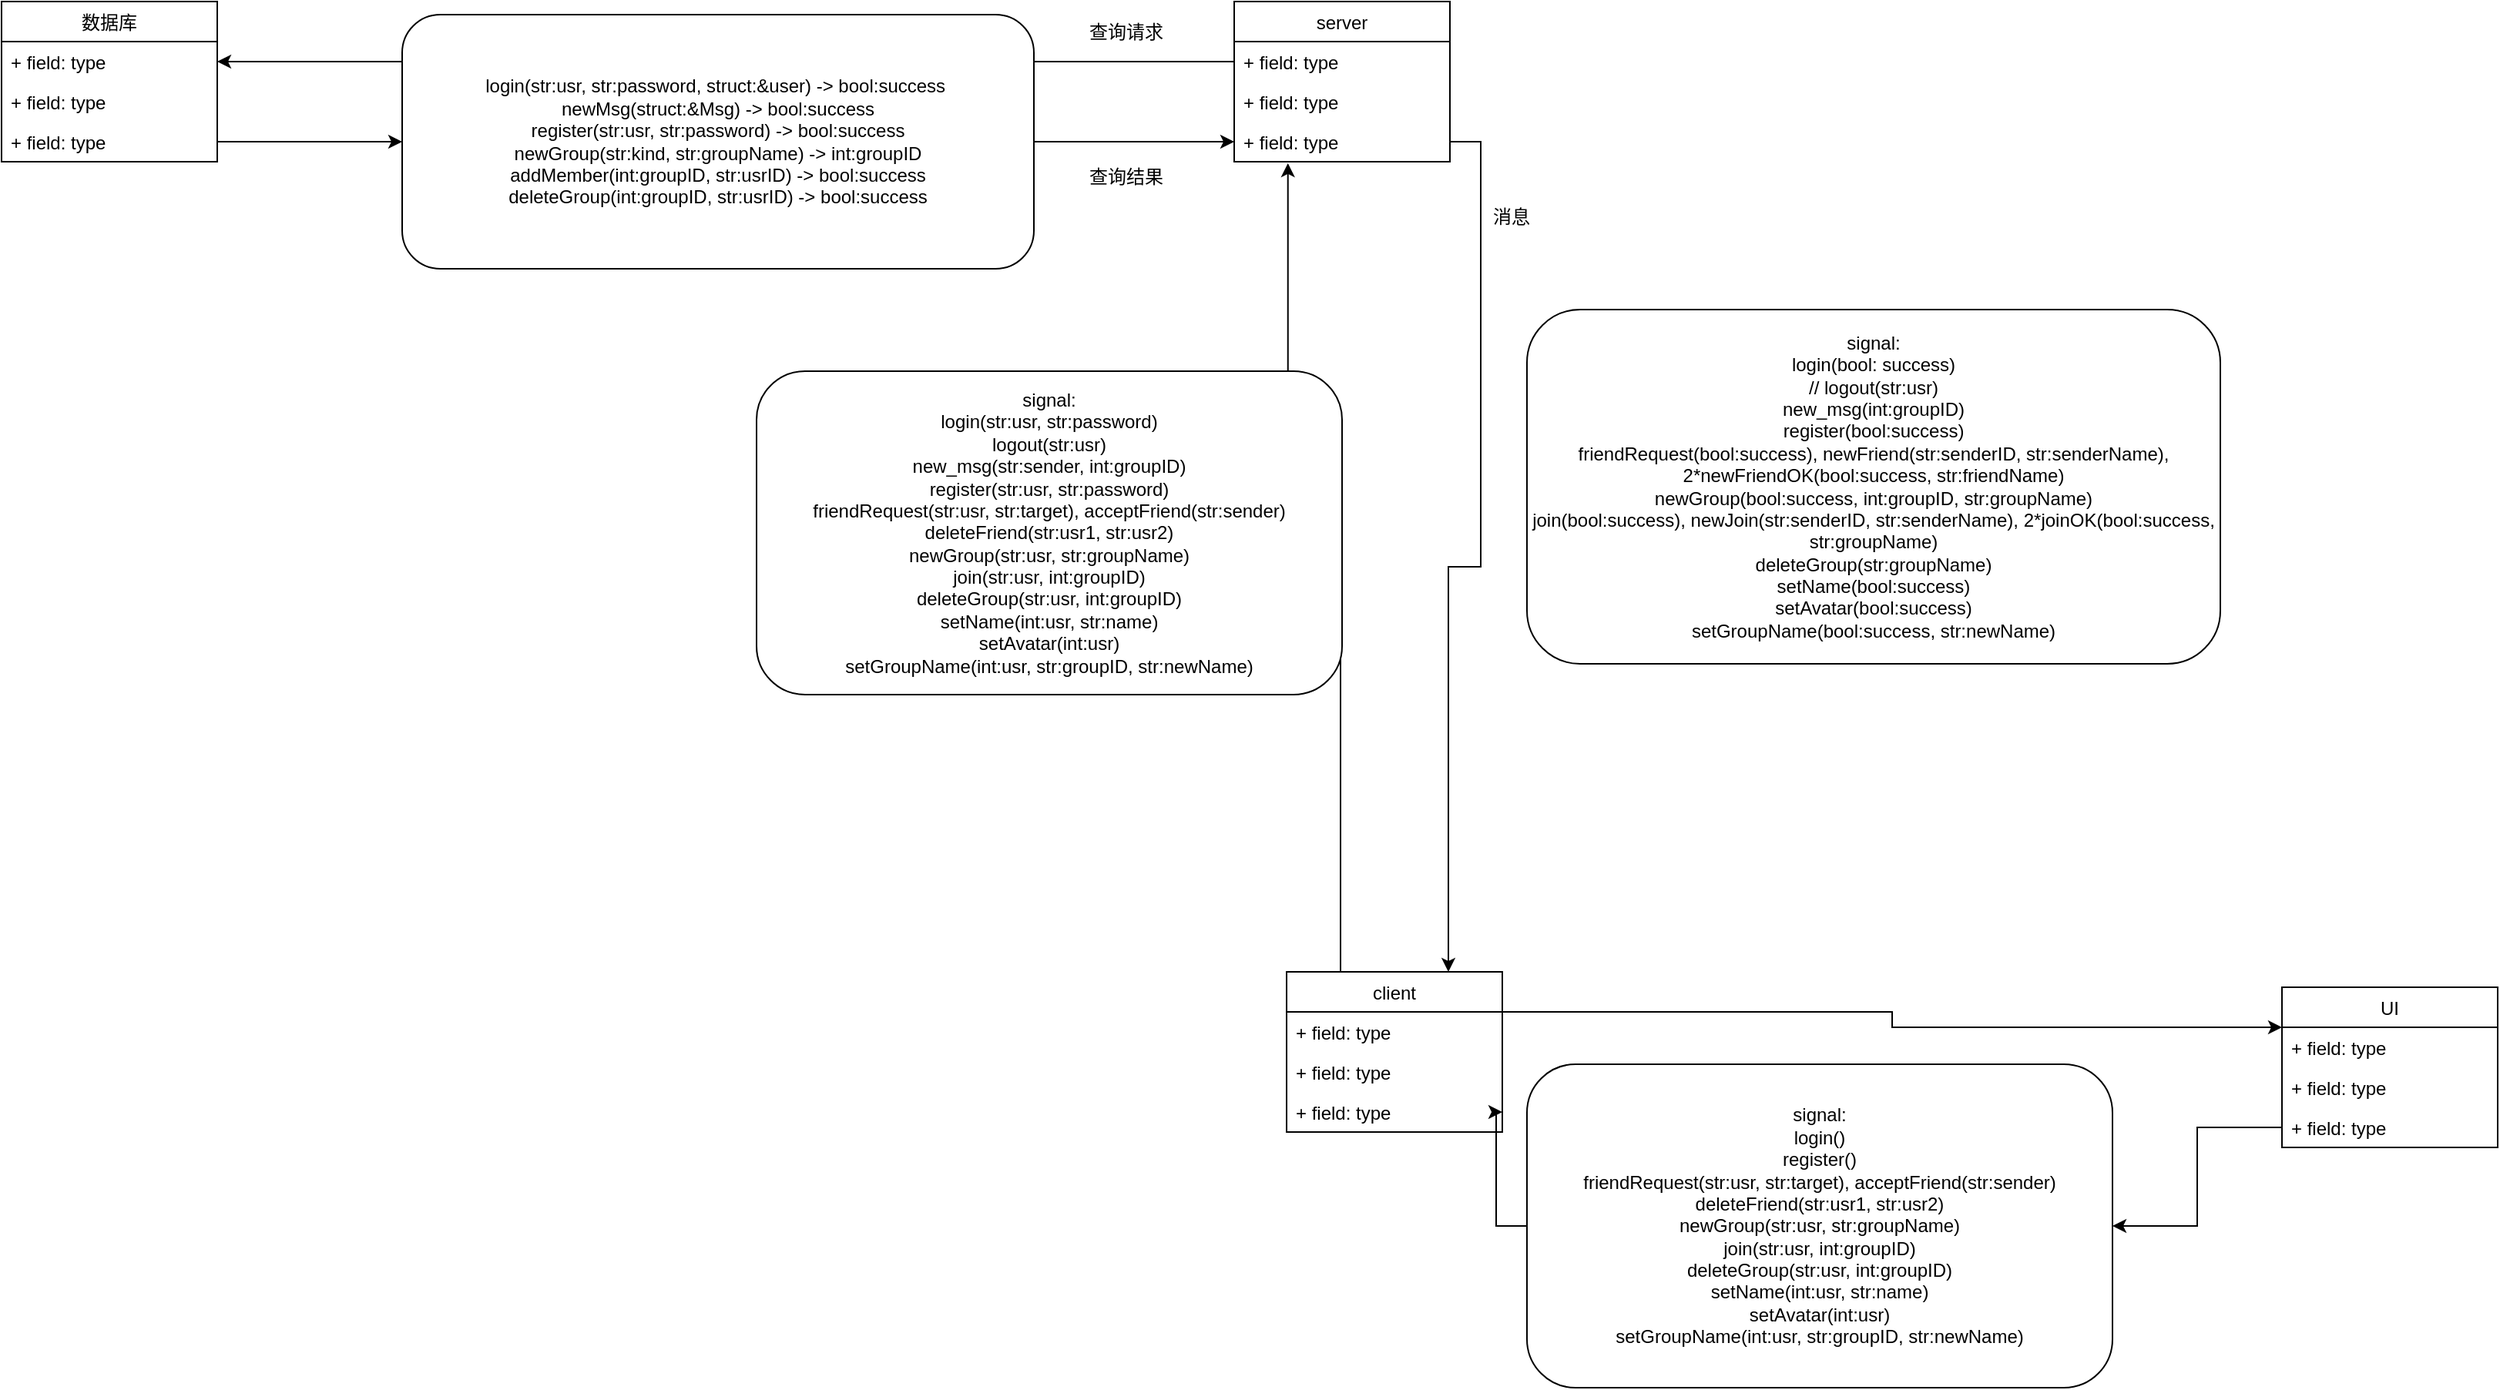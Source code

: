 <mxfile version="14.4.3" type="device"><diagram id="tYmSSS0nlYRlMyXoPDBJ" name="第 1 页"><mxGraphModel dx="1880" dy="501" grid="1" gridSize="10" guides="1" tooltips="1" connect="1" arrows="1" fold="1" page="1" pageScale="1" pageWidth="827" pageHeight="1169" math="0" shadow="0"><root><mxCell id="0"/><mxCell id="1" parent="0"/><mxCell id="zQoEK5vfrSPoRKYmrjwU-1" value="数据库" style="swimlane;fontStyle=0;childLayout=stackLayout;horizontal=1;startSize=26;fillColor=none;horizontalStack=0;resizeParent=1;resizeParentMax=0;resizeLast=0;collapsible=1;marginBottom=0;" parent="1" vertex="1"><mxGeometry x="-490" y="230" width="140" height="104" as="geometry"/></mxCell><mxCell id="zQoEK5vfrSPoRKYmrjwU-2" value="+ field: type" style="text;strokeColor=none;fillColor=none;align=left;verticalAlign=top;spacingLeft=4;spacingRight=4;overflow=hidden;rotatable=0;points=[[0,0.5],[1,0.5]];portConstraint=eastwest;" parent="zQoEK5vfrSPoRKYmrjwU-1" vertex="1"><mxGeometry y="26" width="140" height="26" as="geometry"/></mxCell><mxCell id="zQoEK5vfrSPoRKYmrjwU-3" value="+ field: type" style="text;strokeColor=none;fillColor=none;align=left;verticalAlign=top;spacingLeft=4;spacingRight=4;overflow=hidden;rotatable=0;points=[[0,0.5],[1,0.5]];portConstraint=eastwest;" parent="zQoEK5vfrSPoRKYmrjwU-1" vertex="1"><mxGeometry y="52" width="140" height="26" as="geometry"/></mxCell><mxCell id="zQoEK5vfrSPoRKYmrjwU-4" value="+ field: type" style="text;strokeColor=none;fillColor=none;align=left;verticalAlign=top;spacingLeft=4;spacingRight=4;overflow=hidden;rotatable=0;points=[[0,0.5],[1,0.5]];portConstraint=eastwest;" parent="zQoEK5vfrSPoRKYmrjwU-1" vertex="1"><mxGeometry y="78" width="140" height="26" as="geometry"/></mxCell><mxCell id="zQoEK5vfrSPoRKYmrjwU-5" value="server" style="swimlane;fontStyle=0;childLayout=stackLayout;horizontal=1;startSize=26;fillColor=none;horizontalStack=0;resizeParent=1;resizeParentMax=0;resizeLast=0;collapsible=1;marginBottom=0;" parent="1" vertex="1"><mxGeometry x="310" y="230" width="140" height="104" as="geometry"/></mxCell><mxCell id="zQoEK5vfrSPoRKYmrjwU-6" value="+ field: type" style="text;strokeColor=none;fillColor=none;align=left;verticalAlign=top;spacingLeft=4;spacingRight=4;overflow=hidden;rotatable=0;points=[[0,0.5],[1,0.5]];portConstraint=eastwest;" parent="zQoEK5vfrSPoRKYmrjwU-5" vertex="1"><mxGeometry y="26" width="140" height="26" as="geometry"/></mxCell><mxCell id="zQoEK5vfrSPoRKYmrjwU-7" value="+ field: type" style="text;strokeColor=none;fillColor=none;align=left;verticalAlign=top;spacingLeft=4;spacingRight=4;overflow=hidden;rotatable=0;points=[[0,0.5],[1,0.5]];portConstraint=eastwest;" parent="zQoEK5vfrSPoRKYmrjwU-5" vertex="1"><mxGeometry y="52" width="140" height="26" as="geometry"/></mxCell><mxCell id="zQoEK5vfrSPoRKYmrjwU-8" value="+ field: type" style="text;strokeColor=none;fillColor=none;align=left;verticalAlign=top;spacingLeft=4;spacingRight=4;overflow=hidden;rotatable=0;points=[[0,0.5],[1,0.5]];portConstraint=eastwest;" parent="zQoEK5vfrSPoRKYmrjwU-5" vertex="1"><mxGeometry y="78" width="140" height="26" as="geometry"/></mxCell><mxCell id="zQoEK5vfrSPoRKYmrjwU-18" style="edgeStyle=orthogonalEdgeStyle;rounded=0;orthogonalLoop=1;jettySize=auto;html=1;exitX=1;exitY=0.25;exitDx=0;exitDy=0;entryX=0;entryY=0.25;entryDx=0;entryDy=0;" parent="1" source="zQoEK5vfrSPoRKYmrjwU-9" target="zQoEK5vfrSPoRKYmrjwU-13" edge="1"><mxGeometry relative="1" as="geometry"/></mxCell><mxCell id="zQoEK5vfrSPoRKYmrjwU-22" style="edgeStyle=orthogonalEdgeStyle;rounded=0;orthogonalLoop=1;jettySize=auto;html=1;exitX=0.25;exitY=0;exitDx=0;exitDy=0;entryX=0.249;entryY=1.038;entryDx=0;entryDy=0;entryPerimeter=0;" parent="1" source="zQoEK5vfrSPoRKYmrjwU-9" target="zQoEK5vfrSPoRKYmrjwU-8" edge="1"><mxGeometry relative="1" as="geometry"/></mxCell><mxCell id="zQoEK5vfrSPoRKYmrjwU-9" value="client" style="swimlane;fontStyle=0;childLayout=stackLayout;horizontal=1;startSize=26;fillColor=none;horizontalStack=0;resizeParent=1;resizeParentMax=0;resizeLast=0;collapsible=1;marginBottom=0;" parent="1" vertex="1"><mxGeometry x="344" y="860" width="140" height="104" as="geometry"/></mxCell><mxCell id="zQoEK5vfrSPoRKYmrjwU-10" value="+ field: type" style="text;strokeColor=none;fillColor=none;align=left;verticalAlign=top;spacingLeft=4;spacingRight=4;overflow=hidden;rotatable=0;points=[[0,0.5],[1,0.5]];portConstraint=eastwest;" parent="zQoEK5vfrSPoRKYmrjwU-9" vertex="1"><mxGeometry y="26" width="140" height="26" as="geometry"/></mxCell><mxCell id="zQoEK5vfrSPoRKYmrjwU-11" value="+ field: type" style="text;strokeColor=none;fillColor=none;align=left;verticalAlign=top;spacingLeft=4;spacingRight=4;overflow=hidden;rotatable=0;points=[[0,0.5],[1,0.5]];portConstraint=eastwest;" parent="zQoEK5vfrSPoRKYmrjwU-9" vertex="1"><mxGeometry y="52" width="140" height="26" as="geometry"/></mxCell><mxCell id="zQoEK5vfrSPoRKYmrjwU-12" value="+ field: type" style="text;strokeColor=none;fillColor=none;align=left;verticalAlign=top;spacingLeft=4;spacingRight=4;overflow=hidden;rotatable=0;points=[[0,0.5],[1,0.5]];portConstraint=eastwest;" parent="zQoEK5vfrSPoRKYmrjwU-9" vertex="1"><mxGeometry y="78" width="140" height="26" as="geometry"/></mxCell><mxCell id="zQoEK5vfrSPoRKYmrjwU-13" value="UI" style="swimlane;fontStyle=0;childLayout=stackLayout;horizontal=1;startSize=26;fillColor=none;horizontalStack=0;resizeParent=1;resizeParentMax=0;resizeLast=0;collapsible=1;marginBottom=0;" parent="1" vertex="1"><mxGeometry x="990" y="870" width="140" height="104" as="geometry"/></mxCell><mxCell id="zQoEK5vfrSPoRKYmrjwU-14" value="+ field: type" style="text;strokeColor=none;fillColor=none;align=left;verticalAlign=top;spacingLeft=4;spacingRight=4;overflow=hidden;rotatable=0;points=[[0,0.5],[1,0.5]];portConstraint=eastwest;" parent="zQoEK5vfrSPoRKYmrjwU-13" vertex="1"><mxGeometry y="26" width="140" height="26" as="geometry"/></mxCell><mxCell id="zQoEK5vfrSPoRKYmrjwU-15" value="+ field: type" style="text;strokeColor=none;fillColor=none;align=left;verticalAlign=top;spacingLeft=4;spacingRight=4;overflow=hidden;rotatable=0;points=[[0,0.5],[1,0.5]];portConstraint=eastwest;" parent="zQoEK5vfrSPoRKYmrjwU-13" vertex="1"><mxGeometry y="52" width="140" height="26" as="geometry"/></mxCell><mxCell id="zQoEK5vfrSPoRKYmrjwU-16" value="+ field: type" style="text;strokeColor=none;fillColor=none;align=left;verticalAlign=top;spacingLeft=4;spacingRight=4;overflow=hidden;rotatable=0;points=[[0,0.5],[1,0.5]];portConstraint=eastwest;" parent="zQoEK5vfrSPoRKYmrjwU-13" vertex="1"><mxGeometry y="78" width="140" height="26" as="geometry"/></mxCell><mxCell id="zQoEK5vfrSPoRKYmrjwU-19" style="edgeStyle=orthogonalEdgeStyle;rounded=0;orthogonalLoop=1;jettySize=auto;html=1;exitX=0;exitY=0.5;exitDx=0;exitDy=0;entryX=1;entryY=0.5;entryDx=0;entryDy=0;" parent="1" source="zQoEK5vfrSPoRKYmrjwU-34" target="zQoEK5vfrSPoRKYmrjwU-12" edge="1"><mxGeometry relative="1" as="geometry"/></mxCell><mxCell id="zQoEK5vfrSPoRKYmrjwU-20" style="edgeStyle=orthogonalEdgeStyle;rounded=0;orthogonalLoop=1;jettySize=auto;html=1;exitX=0;exitY=0.5;exitDx=0;exitDy=0;entryX=1;entryY=0.5;entryDx=0;entryDy=0;" parent="1" source="zQoEK5vfrSPoRKYmrjwU-6" target="zQoEK5vfrSPoRKYmrjwU-2" edge="1"><mxGeometry relative="1" as="geometry"/></mxCell><mxCell id="zQoEK5vfrSPoRKYmrjwU-21" style="edgeStyle=orthogonalEdgeStyle;rounded=0;orthogonalLoop=1;jettySize=auto;html=1;exitX=1;exitY=0.5;exitDx=0;exitDy=0;entryX=0;entryY=0.5;entryDx=0;entryDy=0;" parent="1" source="zQoEK5vfrSPoRKYmrjwU-32" target="zQoEK5vfrSPoRKYmrjwU-8" edge="1"><mxGeometry relative="1" as="geometry"/></mxCell><mxCell id="zQoEK5vfrSPoRKYmrjwU-23" style="edgeStyle=orthogonalEdgeStyle;rounded=0;orthogonalLoop=1;jettySize=auto;html=1;exitX=1;exitY=0.5;exitDx=0;exitDy=0;entryX=0.75;entryY=0;entryDx=0;entryDy=0;" parent="1" source="zQoEK5vfrSPoRKYmrjwU-8" target="zQoEK5vfrSPoRKYmrjwU-9" edge="1"><mxGeometry relative="1" as="geometry"/></mxCell><mxCell id="zQoEK5vfrSPoRKYmrjwU-27" value="消息" style="text;html=1;strokeColor=none;fillColor=none;align=center;verticalAlign=middle;whiteSpace=wrap;rounded=0;" parent="1" vertex="1"><mxGeometry x="450" y="360" width="80" height="20" as="geometry"/></mxCell><mxCell id="zQoEK5vfrSPoRKYmrjwU-28" value="查询请求" style="text;html=1;strokeColor=none;fillColor=none;align=center;verticalAlign=middle;whiteSpace=wrap;rounded=0;" parent="1" vertex="1"><mxGeometry x="200" y="240" width="80" height="20" as="geometry"/></mxCell><mxCell id="zQoEK5vfrSPoRKYmrjwU-29" value="查询结果" style="text;html=1;strokeColor=none;fillColor=none;align=center;verticalAlign=middle;whiteSpace=wrap;rounded=0;" parent="1" vertex="1"><mxGeometry x="200" y="334" width="80" height="20" as="geometry"/></mxCell><mxCell id="zQoEK5vfrSPoRKYmrjwU-30" value="signal:&lt;br&gt;login(str:usr, str:password)&lt;br&gt;logout(str:usr)&lt;br&gt;new_msg(str:sender, int:groupID)&lt;br&gt;register(str:usr, str:password)&lt;br&gt;friendRequest(str:usr, str:target), acceptFriend(str:sender)&lt;br&gt;deleteFriend(str:usr1, str:usr2)&lt;br&gt;newGroup(str:usr, str:groupName)&lt;br&gt;join(str:usr, int:groupID)&lt;br&gt;deleteGroup(str:usr, int:groupID)&lt;br&gt;setName(int:usr, str:name)&lt;br&gt;setAvatar(int:usr)&lt;br&gt;setGroupName(int:usr, str:groupID, str:newName)" style="rounded=1;whiteSpace=wrap;html=1;" parent="1" vertex="1"><mxGeometry y="470" width="380" height="210" as="geometry"/></mxCell><mxCell id="zQoEK5vfrSPoRKYmrjwU-31" value="signal:&lt;br&gt;login(bool: success)&lt;br&gt;// logout(str:usr)&lt;br&gt;new_msg(int:groupID)&lt;br&gt;register(bool:success)&lt;br&gt;friendRequest(bool:success), newFriend(str:senderID, str:senderName), 2*newFriendOK(bool:success, str:friendName)&lt;br&gt;newGroup(bool:success, int:groupID, str:groupName)&lt;br&gt;join(bool:success), newJoin(str:senderID, str:senderName), 2*joinOK(bool:success, str:groupName)&lt;br&gt;deleteGroup(str:groupName)&lt;br&gt;setName(bool:success)&lt;br&gt;setAvatar(bool:success)&lt;br&gt;setGroupName(bool:success, str:newName)" style="rounded=1;whiteSpace=wrap;html=1;" parent="1" vertex="1"><mxGeometry x="500" y="430" width="450" height="230" as="geometry"/></mxCell><mxCell id="zQoEK5vfrSPoRKYmrjwU-32" value="login(str:usr, str:password, struct:&amp;amp;user) -&amp;gt; bool:success&amp;nbsp;&lt;br&gt;newMsg(struct:&amp;amp;Msg) -&amp;gt; bool:success&lt;br&gt;register(str:usr, str:password) -&amp;gt; bool:success&lt;br&gt;newGroup(str:kind, str:groupName) -&amp;gt; int:groupID&lt;br&gt;addMember(int:groupID, str:usrID) -&amp;gt; bool:success&lt;br&gt;deleteGroup(int:groupID, str:usrID) -&amp;gt; bool:success" style="rounded=1;whiteSpace=wrap;html=1;" parent="1" vertex="1"><mxGeometry x="-230" y="238.5" width="410" height="165" as="geometry"/></mxCell><mxCell id="zQoEK5vfrSPoRKYmrjwU-33" style="edgeStyle=orthogonalEdgeStyle;rounded=0;orthogonalLoop=1;jettySize=auto;html=1;exitX=1;exitY=0.5;exitDx=0;exitDy=0;entryX=0;entryY=0.5;entryDx=0;entryDy=0;" parent="1" source="zQoEK5vfrSPoRKYmrjwU-4" target="zQoEK5vfrSPoRKYmrjwU-32" edge="1"><mxGeometry relative="1" as="geometry"><mxPoint x="-350" y="321" as="sourcePoint"/><mxPoint x="310" y="321" as="targetPoint"/></mxGeometry></mxCell><mxCell id="zQoEK5vfrSPoRKYmrjwU-34" value="signal:&lt;br&gt;login()&lt;br&gt;register()&lt;br&gt;friendRequest(str:usr, str:target), acceptFriend(str:sender)&lt;br&gt;deleteFriend(str:usr1, str:usr2)&lt;br&gt;newGroup(str:usr, str:groupName)&lt;br&gt;join(str:usr, int:groupID)&lt;br&gt;deleteGroup(str:usr, int:groupID)&lt;br&gt;setName(int:usr, str:name)&lt;br&gt;setAvatar(int:usr)&lt;br&gt;setGroupName(int:usr, str:groupID, str:newName)" style="rounded=1;whiteSpace=wrap;html=1;" parent="1" vertex="1"><mxGeometry x="500" y="920" width="380" height="210" as="geometry"/></mxCell><mxCell id="zQoEK5vfrSPoRKYmrjwU-35" style="edgeStyle=orthogonalEdgeStyle;rounded=0;orthogonalLoop=1;jettySize=auto;html=1;exitX=0;exitY=0.5;exitDx=0;exitDy=0;entryX=1;entryY=0.5;entryDx=0;entryDy=0;" parent="1" source="zQoEK5vfrSPoRKYmrjwU-16" target="zQoEK5vfrSPoRKYmrjwU-34" edge="1"><mxGeometry relative="1" as="geometry"><mxPoint x="910" y="951" as="sourcePoint"/><mxPoint x="484" y="951" as="targetPoint"/></mxGeometry></mxCell></root></mxGraphModel></diagram></mxfile>